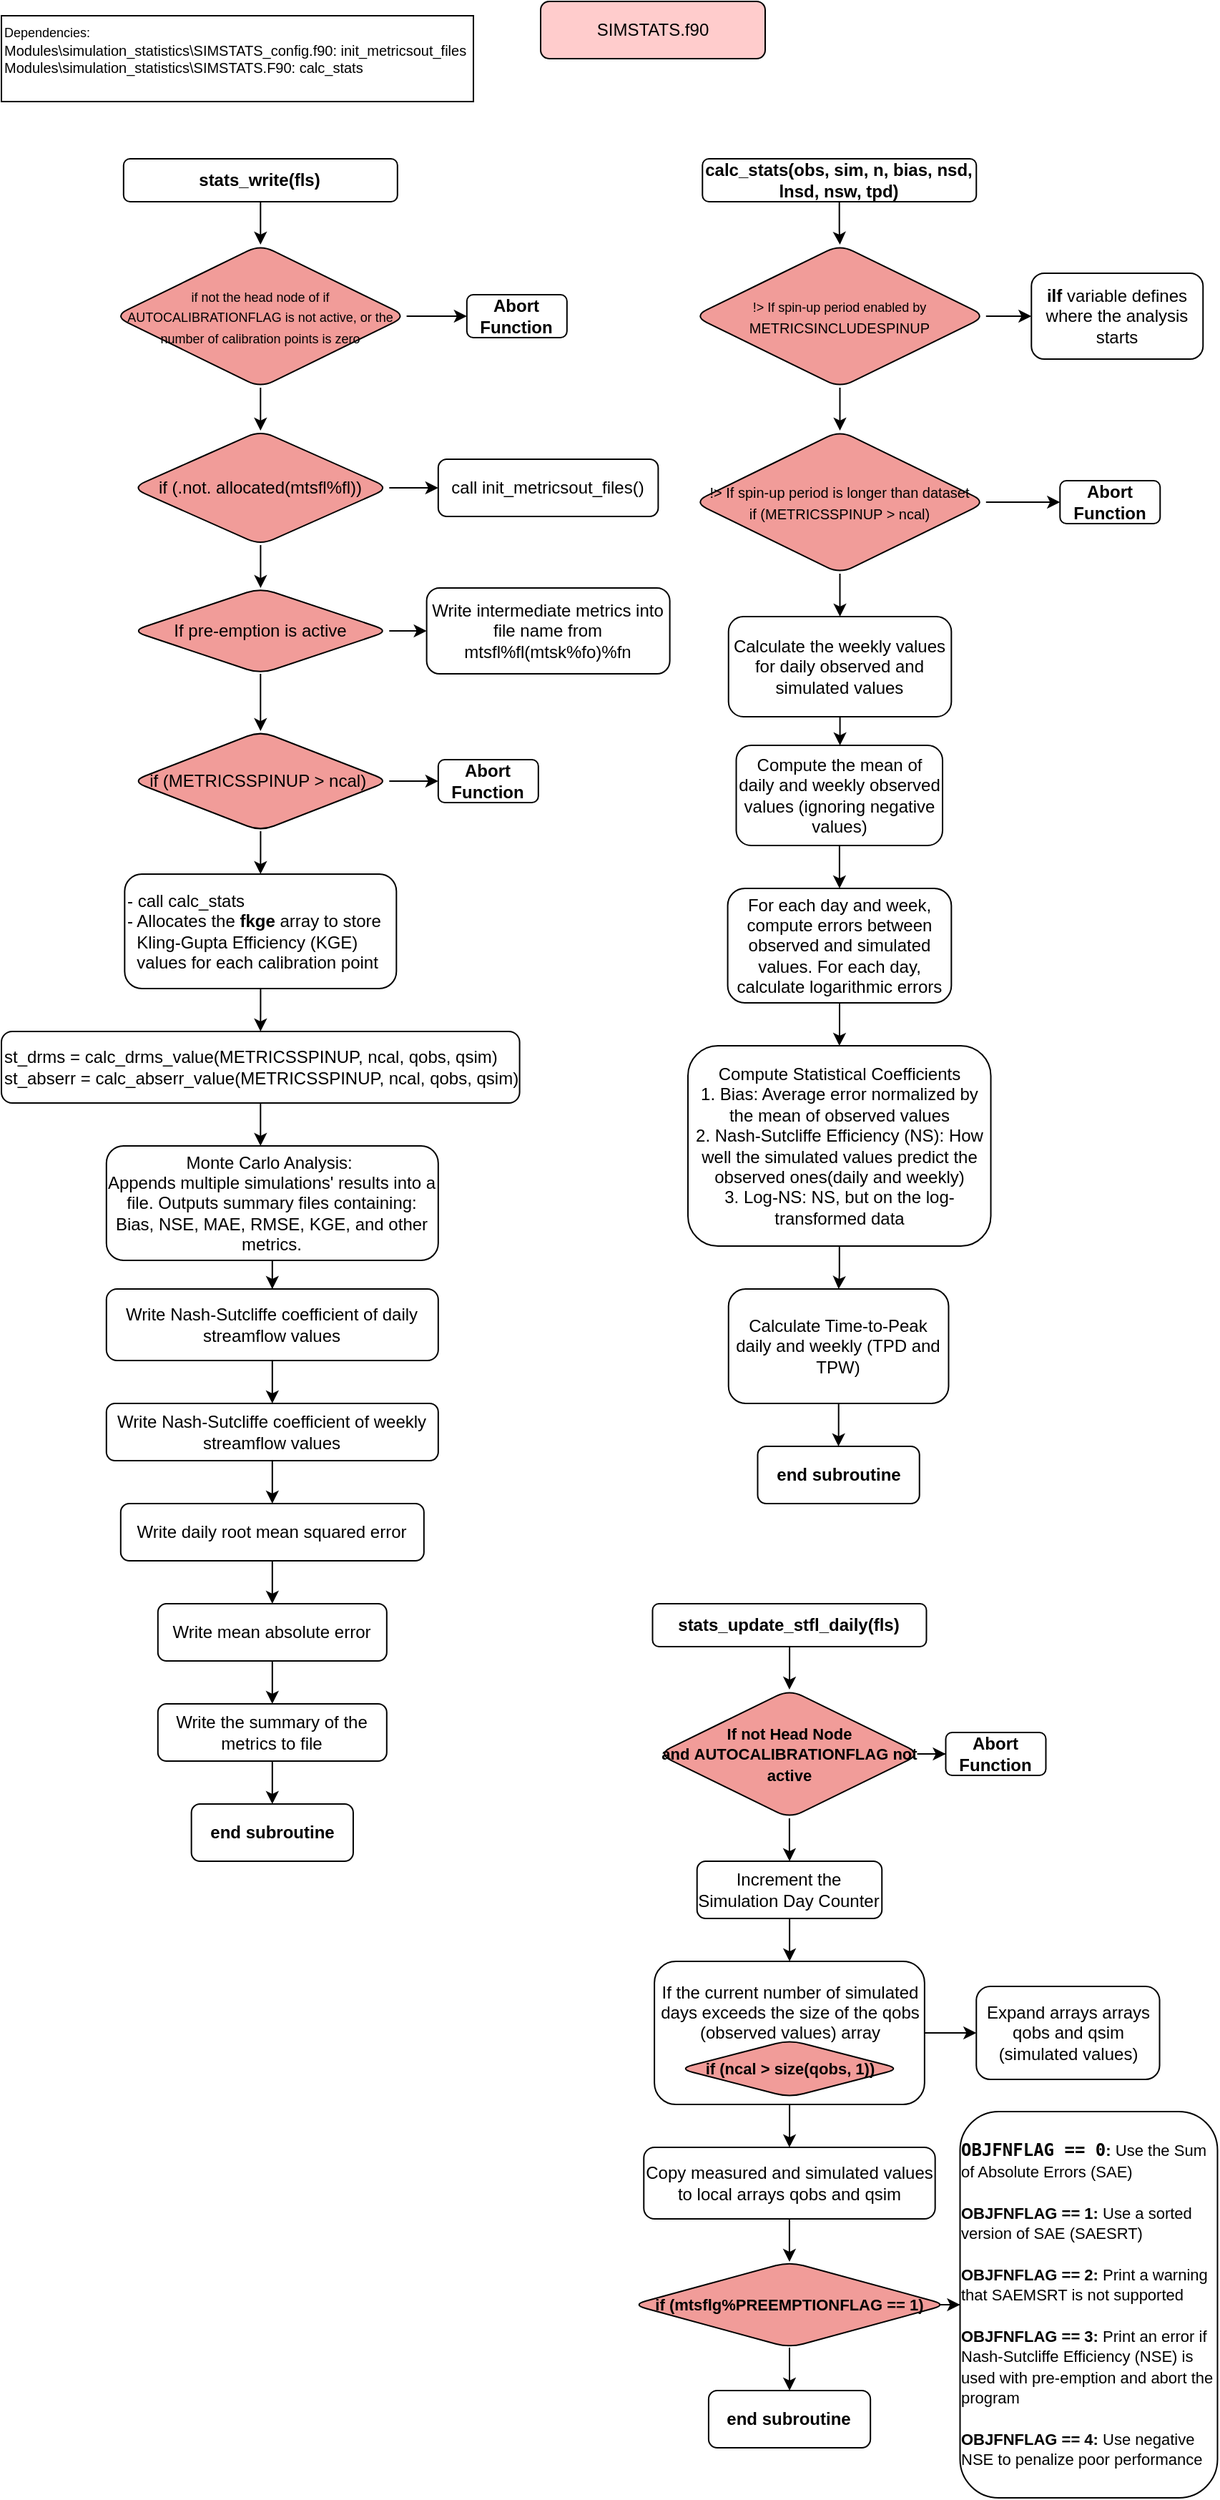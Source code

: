 <mxfile version="24.8.2">
  <diagram name="Page-1" id="jweimoSPKfAo6tUn9AmL">
    <mxGraphModel dx="1666" dy="783" grid="1" gridSize="10" guides="1" tooltips="1" connect="1" arrows="1" fold="1" page="1" pageScale="1" pageWidth="850" pageHeight="1100" math="0" shadow="0">
      <root>
        <mxCell id="0" />
        <mxCell id="1" parent="0" />
        <mxCell id="zN9mEQPc6Sny1_eNRjfh-1" value="SIMSTATS.f90" style="rounded=1;whiteSpace=wrap;html=1;fillColor=#FFCCCC;" parent="1" vertex="1">
          <mxGeometry x="377" width="157" height="40" as="geometry" />
        </mxCell>
        <mxCell id="zN9mEQPc6Sny1_eNRjfh-2" value="&lt;div&gt;&lt;font style=&quot;font-size: 9px;&quot;&gt;Dependencies:&lt;/font&gt;&lt;/div&gt;&lt;div&gt;&lt;font size=&quot;1&quot; style=&quot;&quot;&gt;&lt;div style=&quot;&quot;&gt;Modules\simulation_statistics\SIMSTATS_config.f90: init_metricsout_files&lt;/div&gt;&lt;div style=&quot;&quot;&gt;Modules\simulation_statistics\SIMSTATS.F90: calc_stats&lt;/div&gt;&lt;/font&gt;&lt;/div&gt;&lt;div&gt;&lt;br&gt;&lt;/div&gt;" style="rounded=0;whiteSpace=wrap;html=1;align=left;" parent="1" vertex="1">
          <mxGeometry y="10" width="330" height="60" as="geometry" />
        </mxCell>
        <mxCell id="zN9mEQPc6Sny1_eNRjfh-5" value="" style="edgeStyle=orthogonalEdgeStyle;rounded=0;orthogonalLoop=1;jettySize=auto;html=1;" parent="1" source="zN9mEQPc6Sny1_eNRjfh-3" target="zN9mEQPc6Sny1_eNRjfh-4" edge="1">
          <mxGeometry relative="1" as="geometry" />
        </mxCell>
        <mxCell id="zN9mEQPc6Sny1_eNRjfh-3" value="stats_write(fls)" style="rounded=1;whiteSpace=wrap;html=1;fontStyle=1" parent="1" vertex="1">
          <mxGeometry x="85.41" y="110" width="191.49" height="30" as="geometry" />
        </mxCell>
        <mxCell id="zN9mEQPc6Sny1_eNRjfh-7" value="" style="edgeStyle=orthogonalEdgeStyle;rounded=0;orthogonalLoop=1;jettySize=auto;html=1;" parent="1" source="zN9mEQPc6Sny1_eNRjfh-4" target="zN9mEQPc6Sny1_eNRjfh-6" edge="1">
          <mxGeometry relative="1" as="geometry" />
        </mxCell>
        <mxCell id="zN9mEQPc6Sny1_eNRjfh-4" value="&lt;span style=&quot;font-weight: normal;&quot;&gt;&lt;font style=&quot;font-size: 9px;&quot;&gt;if not the head node of if AUTOCALIBRATIONFLAG is not active, or the number of calibration points is zero&lt;/font&gt;&lt;/span&gt;" style="rhombus;whiteSpace=wrap;html=1;rounded=1;fontStyle=1;fillColor=#F19C99;" parent="1" vertex="1">
          <mxGeometry x="79.02" y="170" width="204.26" height="100" as="geometry" />
        </mxCell>
        <mxCell id="zN9mEQPc6Sny1_eNRjfh-6" value="Abort Function" style="whiteSpace=wrap;html=1;rounded=1;fontStyle=1;" parent="1" vertex="1">
          <mxGeometry x="325.41" y="205" width="70" height="30" as="geometry" />
        </mxCell>
        <mxCell id="zN9mEQPc6Sny1_eNRjfh-11" value="" style="edgeStyle=orthogonalEdgeStyle;rounded=0;orthogonalLoop=1;jettySize=auto;html=1;" parent="1" source="zN9mEQPc6Sny1_eNRjfh-8" target="zN9mEQPc6Sny1_eNRjfh-10" edge="1">
          <mxGeometry relative="1" as="geometry" />
        </mxCell>
        <mxCell id="zN9mEQPc6Sny1_eNRjfh-15" style="edgeStyle=orthogonalEdgeStyle;rounded=0;orthogonalLoop=1;jettySize=auto;html=1;" parent="1" source="zN9mEQPc6Sny1_eNRjfh-8" target="zN9mEQPc6Sny1_eNRjfh-12" edge="1">
          <mxGeometry relative="1" as="geometry" />
        </mxCell>
        <mxCell id="zN9mEQPc6Sny1_eNRjfh-8" value="&lt;span style=&quot;font-weight: 400;&quot;&gt;&lt;font style=&quot;font-size: 12px;&quot;&gt;if (.not. allocated(mtsfl%fl))&lt;/font&gt;&lt;/span&gt;" style="rhombus;whiteSpace=wrap;html=1;rounded=1;fontStyle=1;fillColor=#F19C99;" parent="1" vertex="1">
          <mxGeometry x="91.15" y="300" width="180" height="80" as="geometry" />
        </mxCell>
        <mxCell id="zN9mEQPc6Sny1_eNRjfh-9" style="edgeStyle=orthogonalEdgeStyle;rounded=0;orthogonalLoop=1;jettySize=auto;html=1;entryX=0.5;entryY=0;entryDx=0;entryDy=0;" parent="1" source="zN9mEQPc6Sny1_eNRjfh-4" target="zN9mEQPc6Sny1_eNRjfh-8" edge="1">
          <mxGeometry relative="1" as="geometry" />
        </mxCell>
        <mxCell id="zN9mEQPc6Sny1_eNRjfh-10" value="&lt;span style=&quot;font-weight: normal;&quot;&gt;call init_metricsout_files()&lt;/span&gt;" style="whiteSpace=wrap;html=1;fillColor=#FFFFFF;rounded=1;fontStyle=1;" parent="1" vertex="1">
          <mxGeometry x="305.41" y="320" width="153.79" height="40" as="geometry" />
        </mxCell>
        <mxCell id="zN9mEQPc6Sny1_eNRjfh-14" style="edgeStyle=orthogonalEdgeStyle;rounded=0;orthogonalLoop=1;jettySize=auto;html=1;entryX=0;entryY=0.5;entryDx=0;entryDy=0;" parent="1" source="zN9mEQPc6Sny1_eNRjfh-12" target="zN9mEQPc6Sny1_eNRjfh-13" edge="1">
          <mxGeometry relative="1" as="geometry" />
        </mxCell>
        <mxCell id="zN9mEQPc6Sny1_eNRjfh-20" style="edgeStyle=orthogonalEdgeStyle;rounded=0;orthogonalLoop=1;jettySize=auto;html=1;" parent="1" source="zN9mEQPc6Sny1_eNRjfh-12" target="zN9mEQPc6Sny1_eNRjfh-16" edge="1">
          <mxGeometry relative="1" as="geometry" />
        </mxCell>
        <mxCell id="zN9mEQPc6Sny1_eNRjfh-12" value="&lt;span style=&quot;font-weight: 400;&quot;&gt;If pre-emption is active&lt;/span&gt;" style="rhombus;whiteSpace=wrap;html=1;rounded=1;fontStyle=1;fillColor=#F19C99;" parent="1" vertex="1">
          <mxGeometry x="91.15" y="410" width="180" height="60" as="geometry" />
        </mxCell>
        <mxCell id="zN9mEQPc6Sny1_eNRjfh-13" value="&lt;span style=&quot;font-weight: 400;&quot;&gt;Write intermediate metrics into file name from mtsfl%fl(mtsk%fo)%fn&lt;/span&gt;" style="whiteSpace=wrap;html=1;fillColor=#FFFFFF;rounded=1;fontStyle=1;" parent="1" vertex="1">
          <mxGeometry x="297.31" y="410" width="170" height="60" as="geometry" />
        </mxCell>
        <mxCell id="zN9mEQPc6Sny1_eNRjfh-19" style="edgeStyle=orthogonalEdgeStyle;rounded=0;orthogonalLoop=1;jettySize=auto;html=1;entryX=0;entryY=0.5;entryDx=0;entryDy=0;" parent="1" source="zN9mEQPc6Sny1_eNRjfh-16" target="zN9mEQPc6Sny1_eNRjfh-18" edge="1">
          <mxGeometry relative="1" as="geometry" />
        </mxCell>
        <mxCell id="zN9mEQPc6Sny1_eNRjfh-23" style="edgeStyle=orthogonalEdgeStyle;rounded=0;orthogonalLoop=1;jettySize=auto;html=1;entryX=0.5;entryY=0;entryDx=0;entryDy=0;" parent="1" source="zN9mEQPc6Sny1_eNRjfh-16" target="zN9mEQPc6Sny1_eNRjfh-22" edge="1">
          <mxGeometry relative="1" as="geometry" />
        </mxCell>
        <mxCell id="zN9mEQPc6Sny1_eNRjfh-16" value="&lt;span style=&quot;font-weight: 400;&quot;&gt;if (METRICSSPINUP &amp;gt; ncal)&amp;nbsp;&lt;/span&gt;" style="rhombus;whiteSpace=wrap;html=1;rounded=1;fontStyle=1;fillColor=#F19C99;" parent="1" vertex="1">
          <mxGeometry x="91.16" y="510" width="180" height="70" as="geometry" />
        </mxCell>
        <mxCell id="zN9mEQPc6Sny1_eNRjfh-18" value="Abort Function" style="whiteSpace=wrap;html=1;rounded=1;fontStyle=1;" parent="1" vertex="1">
          <mxGeometry x="305.41" y="530" width="70" height="30" as="geometry" />
        </mxCell>
        <mxCell id="zN9mEQPc6Sny1_eNRjfh-26" style="edgeStyle=orthogonalEdgeStyle;rounded=0;orthogonalLoop=1;jettySize=auto;html=1;entryX=0.5;entryY=0;entryDx=0;entryDy=0;" parent="1" source="zN9mEQPc6Sny1_eNRjfh-22" target="zN9mEQPc6Sny1_eNRjfh-24" edge="1">
          <mxGeometry relative="1" as="geometry" />
        </mxCell>
        <mxCell id="zN9mEQPc6Sny1_eNRjfh-22" value="&lt;div&gt;&lt;span style=&quot;font-weight: 400;&quot;&gt;-&amp;nbsp;&lt;/span&gt;&lt;span style=&quot;background-color: initial; font-weight: 400;&quot;&gt;call calc_stats&lt;/span&gt;&lt;/div&gt;&lt;span style=&quot;font-weight: 400;&quot;&gt;- Allocates the &lt;/span&gt;fkge &lt;span style=&quot;font-weight: 400;&quot;&gt;array to store&amp;nbsp; &amp;nbsp; &amp;nbsp; Kling-Gupta Efficiency (KGE)&amp;nbsp; &amp;nbsp; &amp;nbsp; &amp;nbsp; &amp;nbsp; values for each calibration point&lt;/span&gt;" style="whiteSpace=wrap;html=1;fillColor=#FFFFFF;rounded=1;fontStyle=1;align=left;" parent="1" vertex="1">
          <mxGeometry x="86.16" y="610" width="190" height="80" as="geometry" />
        </mxCell>
        <mxCell id="zN9mEQPc6Sny1_eNRjfh-28" style="edgeStyle=orthogonalEdgeStyle;rounded=0;orthogonalLoop=1;jettySize=auto;html=1;" parent="1" source="zN9mEQPc6Sny1_eNRjfh-24" target="zN9mEQPc6Sny1_eNRjfh-27" edge="1">
          <mxGeometry relative="1" as="geometry">
            <Array as="points">
              <mxPoint x="181.41" y="800" />
              <mxPoint x="181.41" y="800" />
            </Array>
          </mxGeometry>
        </mxCell>
        <mxCell id="zN9mEQPc6Sny1_eNRjfh-24" value="&lt;div&gt;&lt;span style=&quot;font-weight: 400;&quot;&gt;st_drms = calc_drms_value(METRICSSPINUP, ncal, qobs, qsim)&lt;/span&gt;&lt;/div&gt;&lt;div&gt;&lt;span style=&quot;font-weight: 400;&quot;&gt;st_abserr = calc_abserr_value(METRICSSPINUP, ncal, qobs, qsim)&lt;/span&gt;&lt;/div&gt;" style="whiteSpace=wrap;html=1;fillColor=#FFFFFF;rounded=1;fontStyle=1;align=left;" parent="1" vertex="1">
          <mxGeometry y="720" width="362.3" height="50" as="geometry" />
        </mxCell>
        <mxCell id="zN9mEQPc6Sny1_eNRjfh-30" style="edgeStyle=orthogonalEdgeStyle;rounded=0;orthogonalLoop=1;jettySize=auto;html=1;" parent="1" source="zN9mEQPc6Sny1_eNRjfh-27" target="zN9mEQPc6Sny1_eNRjfh-29" edge="1">
          <mxGeometry relative="1" as="geometry" />
        </mxCell>
        <mxCell id="zN9mEQPc6Sny1_eNRjfh-27" value="&lt;span style=&quot;font-weight: 400;&quot;&gt;Monte Carlo Analysis:&amp;nbsp;&lt;/span&gt;&lt;div&gt;&lt;span style=&quot;font-weight: 400;&quot;&gt;Appends multiple simulations&#39; results into a file.&amp;nbsp;&lt;/span&gt;&lt;span style=&quot;background-color: initial; font-weight: 400;&quot;&gt;Outputs summary files containing:&lt;/span&gt;&lt;/div&gt;&lt;div&gt;&lt;span style=&quot;font-weight: 400;&quot;&gt;Bias, NSE, MAE, RMSE, KGE, and other metrics.&lt;/span&gt;&lt;/div&gt;" style="whiteSpace=wrap;html=1;fillColor=#FFFFFF;rounded=1;fontStyle=1;align=center;" parent="1" vertex="1">
          <mxGeometry x="73.4" y="800" width="232.01" height="80" as="geometry" />
        </mxCell>
        <mxCell id="zN9mEQPc6Sny1_eNRjfh-32" style="edgeStyle=orthogonalEdgeStyle;rounded=0;orthogonalLoop=1;jettySize=auto;html=1;" parent="1" source="zN9mEQPc6Sny1_eNRjfh-29" target="zN9mEQPc6Sny1_eNRjfh-31" edge="1">
          <mxGeometry relative="1" as="geometry" />
        </mxCell>
        <mxCell id="zN9mEQPc6Sny1_eNRjfh-29" value="&lt;span style=&quot;font-weight: 400;&quot;&gt;Write Nash-Sutcliffe coefficient of daily streamflow values&lt;/span&gt;" style="whiteSpace=wrap;html=1;fillColor=#FFFFFF;rounded=1;fontStyle=1;align=center;" parent="1" vertex="1">
          <mxGeometry x="73.4" y="900" width="232.01" height="50" as="geometry" />
        </mxCell>
        <mxCell id="zN9mEQPc6Sny1_eNRjfh-35" style="edgeStyle=orthogonalEdgeStyle;rounded=0;orthogonalLoop=1;jettySize=auto;html=1;entryX=0.5;entryY=0;entryDx=0;entryDy=0;" parent="1" source="zN9mEQPc6Sny1_eNRjfh-31" target="zN9mEQPc6Sny1_eNRjfh-33" edge="1">
          <mxGeometry relative="1" as="geometry" />
        </mxCell>
        <mxCell id="zN9mEQPc6Sny1_eNRjfh-31" value="&lt;span style=&quot;font-weight: 400;&quot;&gt;Write Nash-Sutcliffe coefficient of weekly streamflow values&lt;/span&gt;" style="whiteSpace=wrap;html=1;fillColor=#FFFFFF;rounded=1;fontStyle=1;align=center;" parent="1" vertex="1">
          <mxGeometry x="73.4" y="980" width="232.01" height="40" as="geometry" />
        </mxCell>
        <mxCell id="zN9mEQPc6Sny1_eNRjfh-36" style="edgeStyle=orthogonalEdgeStyle;rounded=0;orthogonalLoop=1;jettySize=auto;html=1;entryX=0.5;entryY=0;entryDx=0;entryDy=0;" parent="1" source="zN9mEQPc6Sny1_eNRjfh-33" target="zN9mEQPc6Sny1_eNRjfh-34" edge="1">
          <mxGeometry relative="1" as="geometry" />
        </mxCell>
        <mxCell id="zN9mEQPc6Sny1_eNRjfh-33" value="&lt;span style=&quot;font-weight: 400;&quot;&gt;Write daily root mean squared error&lt;/span&gt;" style="whiteSpace=wrap;html=1;fillColor=#FFFFFF;rounded=1;fontStyle=1;align=center;" parent="1" vertex="1">
          <mxGeometry x="83.4" y="1050" width="212.01" height="40" as="geometry" />
        </mxCell>
        <mxCell id="zN9mEQPc6Sny1_eNRjfh-38" style="edgeStyle=orthogonalEdgeStyle;rounded=0;orthogonalLoop=1;jettySize=auto;html=1;" parent="1" source="zN9mEQPc6Sny1_eNRjfh-34" target="zN9mEQPc6Sny1_eNRjfh-37" edge="1">
          <mxGeometry relative="1" as="geometry" />
        </mxCell>
        <mxCell id="zN9mEQPc6Sny1_eNRjfh-34" value="&lt;span style=&quot;font-weight: 400;&quot;&gt;Write mean absolute error&lt;/span&gt;" style="whiteSpace=wrap;html=1;fillColor=#FFFFFF;rounded=1;fontStyle=1;align=center;" parent="1" vertex="1">
          <mxGeometry x="109.41" y="1120" width="160" height="40" as="geometry" />
        </mxCell>
        <mxCell id="zN9mEQPc6Sny1_eNRjfh-40" style="edgeStyle=orthogonalEdgeStyle;rounded=0;orthogonalLoop=1;jettySize=auto;html=1;entryX=0.5;entryY=0;entryDx=0;entryDy=0;" parent="1" source="zN9mEQPc6Sny1_eNRjfh-37" target="zN9mEQPc6Sny1_eNRjfh-39" edge="1">
          <mxGeometry relative="1" as="geometry" />
        </mxCell>
        <mxCell id="zN9mEQPc6Sny1_eNRjfh-37" value="&lt;span style=&quot;font-weight: 400;&quot;&gt;Write the summary of the metrics to file&lt;/span&gt;" style="whiteSpace=wrap;html=1;fillColor=#FFFFFF;rounded=1;fontStyle=1;align=center;" parent="1" vertex="1">
          <mxGeometry x="109.4" y="1190" width="160" height="40" as="geometry" />
        </mxCell>
        <mxCell id="zN9mEQPc6Sny1_eNRjfh-39" value="end subroutine" style="whiteSpace=wrap;html=1;fillColor=#FFFFFF;rounded=1;fontStyle=1;" parent="1" vertex="1">
          <mxGeometry x="132.83" y="1260" width="113.13" height="40" as="geometry" />
        </mxCell>
        <mxCell id="F3JlqdRcwHK4D48mlGWm-5" style="edgeStyle=orthogonalEdgeStyle;rounded=0;orthogonalLoop=1;jettySize=auto;html=1;entryX=0.5;entryY=0;entryDx=0;entryDy=0;" edge="1" parent="1" source="F3JlqdRcwHK4D48mlGWm-1" target="F3JlqdRcwHK4D48mlGWm-2">
          <mxGeometry relative="1" as="geometry" />
        </mxCell>
        <mxCell id="F3JlqdRcwHK4D48mlGWm-1" value="calc_stats(obs, sim, n, bias, nsd, lnsd, nsw, tpd)" style="rounded=1;whiteSpace=wrap;html=1;fontStyle=1" vertex="1" parent="1">
          <mxGeometry x="490.14" y="110" width="191.49" height="30" as="geometry" />
        </mxCell>
        <mxCell id="F3JlqdRcwHK4D48mlGWm-4" value="" style="edgeStyle=orthogonalEdgeStyle;rounded=0;orthogonalLoop=1;jettySize=auto;html=1;" edge="1" parent="1" source="F3JlqdRcwHK4D48mlGWm-2" target="F3JlqdRcwHK4D48mlGWm-3">
          <mxGeometry relative="1" as="geometry" />
        </mxCell>
        <mxCell id="F3JlqdRcwHK4D48mlGWm-9" style="edgeStyle=orthogonalEdgeStyle;rounded=0;orthogonalLoop=1;jettySize=auto;html=1;entryX=0.5;entryY=0;entryDx=0;entryDy=0;" edge="1" parent="1" source="F3JlqdRcwHK4D48mlGWm-2" target="F3JlqdRcwHK4D48mlGWm-6">
          <mxGeometry relative="1" as="geometry" />
        </mxCell>
        <mxCell id="F3JlqdRcwHK4D48mlGWm-2" value="&lt;span style=&quot;font-weight: normal;&quot;&gt;&lt;font style=&quot;font-size: 9px;&quot;&gt;!&amp;gt; If spin-up period enabled by&lt;/font&gt;&lt;/span&gt;&lt;div&gt;&lt;font style=&quot;&quot;&gt;&lt;font size=&quot;1&quot;&gt;&lt;span style=&quot;font-weight: 400;&quot;&gt;METRICSINCLUDESPINUP&lt;/span&gt;&lt;/font&gt;&lt;/font&gt;&lt;/div&gt;" style="rhombus;whiteSpace=wrap;html=1;rounded=1;fontStyle=1;fillColor=#F19C99;" vertex="1" parent="1">
          <mxGeometry x="484.14" y="170" width="204.26" height="100" as="geometry" />
        </mxCell>
        <mxCell id="F3JlqdRcwHK4D48mlGWm-3" value="ilf &lt;span style=&quot;font-weight: normal;&quot;&gt;variable defines where the analysis starts&lt;/span&gt;" style="whiteSpace=wrap;html=1;fillColor=#FFFFFF;rounded=1;fontStyle=1;" vertex="1" parent="1">
          <mxGeometry x="720.14" y="190" width="120" height="60" as="geometry" />
        </mxCell>
        <mxCell id="F3JlqdRcwHK4D48mlGWm-8" style="edgeStyle=orthogonalEdgeStyle;rounded=0;orthogonalLoop=1;jettySize=auto;html=1;entryX=0;entryY=0.5;entryDx=0;entryDy=0;" edge="1" parent="1" source="F3JlqdRcwHK4D48mlGWm-6" target="F3JlqdRcwHK4D48mlGWm-7">
          <mxGeometry relative="1" as="geometry" />
        </mxCell>
        <mxCell id="F3JlqdRcwHK4D48mlGWm-13" value="" style="edgeStyle=orthogonalEdgeStyle;rounded=0;orthogonalLoop=1;jettySize=auto;html=1;" edge="1" parent="1" source="F3JlqdRcwHK4D48mlGWm-6" target="F3JlqdRcwHK4D48mlGWm-12">
          <mxGeometry relative="1" as="geometry" />
        </mxCell>
        <mxCell id="F3JlqdRcwHK4D48mlGWm-6" value="&lt;font size=&quot;1&quot;&gt;&lt;span style=&quot;font-weight: 400;&quot;&gt;!&amp;gt; If spin-up period is longer than dataset&lt;/span&gt;&lt;/font&gt;&lt;div&gt;&lt;font size=&quot;1&quot;&gt;&lt;span style=&quot;font-weight: 400;&quot;&gt;if (METRICSSPINUP &amp;gt; ncal)&lt;/span&gt;&lt;/font&gt;&lt;/div&gt;" style="rhombus;whiteSpace=wrap;html=1;rounded=1;fontStyle=1;fillColor=#F19C99;" vertex="1" parent="1">
          <mxGeometry x="484.14" y="300" width="204.26" height="100" as="geometry" />
        </mxCell>
        <mxCell id="F3JlqdRcwHK4D48mlGWm-7" value="Abort Function" style="whiteSpace=wrap;html=1;rounded=1;fontStyle=1;" vertex="1" parent="1">
          <mxGeometry x="740.14" y="335" width="70" height="30" as="geometry" />
        </mxCell>
        <mxCell id="F3JlqdRcwHK4D48mlGWm-15" value="" style="edgeStyle=orthogonalEdgeStyle;rounded=0;orthogonalLoop=1;jettySize=auto;html=1;" edge="1" parent="1" source="F3JlqdRcwHK4D48mlGWm-12" target="F3JlqdRcwHK4D48mlGWm-14">
          <mxGeometry relative="1" as="geometry" />
        </mxCell>
        <mxCell id="F3JlqdRcwHK4D48mlGWm-12" value="&lt;span style=&quot;font-weight: normal;&quot;&gt;Calculate the weekly values for daily observed and simulated values&lt;/span&gt;" style="whiteSpace=wrap;html=1;fillColor=#FFFFFF;rounded=1;fontStyle=1;" vertex="1" parent="1">
          <mxGeometry x="508.37" y="430" width="155.8" height="70" as="geometry" />
        </mxCell>
        <mxCell id="F3JlqdRcwHK4D48mlGWm-17" style="edgeStyle=orthogonalEdgeStyle;rounded=0;orthogonalLoop=1;jettySize=auto;html=1;" edge="1" parent="1" source="F3JlqdRcwHK4D48mlGWm-14" target="F3JlqdRcwHK4D48mlGWm-16">
          <mxGeometry relative="1" as="geometry" />
        </mxCell>
        <mxCell id="F3JlqdRcwHK4D48mlGWm-14" value="&lt;span style=&quot;font-weight: normal;&quot;&gt;Compute the mean of daily and weekly observed values (ignoring negative values)&lt;/span&gt;" style="whiteSpace=wrap;html=1;fillColor=#FFFFFF;rounded=1;fontStyle=1;" vertex="1" parent="1">
          <mxGeometry x="513.76" y="520" width="144.26" height="70" as="geometry" />
        </mxCell>
        <mxCell id="F3JlqdRcwHK4D48mlGWm-19" style="edgeStyle=orthogonalEdgeStyle;rounded=0;orthogonalLoop=1;jettySize=auto;html=1;entryX=0.5;entryY=0;entryDx=0;entryDy=0;" edge="1" parent="1" source="F3JlqdRcwHK4D48mlGWm-16" target="F3JlqdRcwHK4D48mlGWm-18">
          <mxGeometry relative="1" as="geometry" />
        </mxCell>
        <mxCell id="F3JlqdRcwHK4D48mlGWm-16" value="&lt;span style=&quot;font-weight: 400;&quot;&gt;For each day and week, compute errors between observed and simulated values. For each day, calculate logarithmic errors&lt;/span&gt;" style="whiteSpace=wrap;html=1;fillColor=#FFFFFF;rounded=1;fontStyle=1;" vertex="1" parent="1">
          <mxGeometry x="507.79" y="620" width="156.38" height="80" as="geometry" />
        </mxCell>
        <mxCell id="F3JlqdRcwHK4D48mlGWm-21" value="" style="edgeStyle=orthogonalEdgeStyle;rounded=0;orthogonalLoop=1;jettySize=auto;html=1;" edge="1" parent="1" source="F3JlqdRcwHK4D48mlGWm-18" target="F3JlqdRcwHK4D48mlGWm-20">
          <mxGeometry relative="1" as="geometry" />
        </mxCell>
        <mxCell id="F3JlqdRcwHK4D48mlGWm-18" value="&lt;span style=&quot;font-weight: 400;&quot;&gt;Compute Statistical Coefficients&lt;/span&gt;&lt;div&gt;&lt;span style=&quot;font-weight: 400;&quot;&gt;1.&amp;nbsp;&lt;/span&gt;&lt;span style=&quot;background-color: initial; font-weight: 400;&quot;&gt;Bias: Average error normalized by the mean of observed values&lt;/span&gt;&lt;/div&gt;&lt;div&gt;&lt;span style=&quot;background-color: initial; font-weight: 400;&quot;&gt;2.&amp;nbsp;&lt;/span&gt;&lt;span style=&quot;background-color: initial; font-weight: 400;&quot;&gt;Nash-Sutcliffe Efficiency (NS): How well the simulated values predict the observed ones(daily and weekly)&lt;/span&gt;&lt;/div&gt;&lt;div&gt;&lt;span style=&quot;background-color: initial; font-weight: 400;&quot;&gt;3.&amp;nbsp;&lt;/span&gt;&lt;span style=&quot;background-color: initial; font-weight: 400;&quot;&gt;Log-NS: NS, but on the log-transformed data&lt;/span&gt;&lt;/div&gt;" style="whiteSpace=wrap;html=1;fillColor=#FFFFFF;rounded=1;fontStyle=1;" vertex="1" parent="1">
          <mxGeometry x="480" y="730" width="211.77" height="140" as="geometry" />
        </mxCell>
        <mxCell id="F3JlqdRcwHK4D48mlGWm-23" style="edgeStyle=orthogonalEdgeStyle;rounded=0;orthogonalLoop=1;jettySize=auto;html=1;" edge="1" parent="1" source="F3JlqdRcwHK4D48mlGWm-20" target="F3JlqdRcwHK4D48mlGWm-22">
          <mxGeometry relative="1" as="geometry" />
        </mxCell>
        <mxCell id="F3JlqdRcwHK4D48mlGWm-20" value="&lt;span style=&quot;font-weight: normal;&quot;&gt;Calculate Time-to-Peak daily and weekly (TPD and TPW)&lt;/span&gt;" style="whiteSpace=wrap;html=1;fillColor=#FFFFFF;rounded=1;fontStyle=1;" vertex="1" parent="1">
          <mxGeometry x="508.37" y="900" width="153.87" height="80" as="geometry" />
        </mxCell>
        <mxCell id="F3JlqdRcwHK4D48mlGWm-22" value="end subroutine" style="whiteSpace=wrap;html=1;fillColor=#FFFFFF;rounded=1;fontStyle=1;" vertex="1" parent="1">
          <mxGeometry x="528.74" y="1010" width="113.13" height="40" as="geometry" />
        </mxCell>
        <mxCell id="F3JlqdRcwHK4D48mlGWm-26" value="" style="edgeStyle=orthogonalEdgeStyle;rounded=0;orthogonalLoop=1;jettySize=auto;html=1;" edge="1" parent="1" source="F3JlqdRcwHK4D48mlGWm-24" target="F3JlqdRcwHK4D48mlGWm-25">
          <mxGeometry relative="1" as="geometry" />
        </mxCell>
        <mxCell id="F3JlqdRcwHK4D48mlGWm-24" value="stats_update_stfl_daily(fls)" style="rounded=1;whiteSpace=wrap;html=1;fontStyle=1" vertex="1" parent="1">
          <mxGeometry x="455.25" y="1120" width="191.49" height="30" as="geometry" />
        </mxCell>
        <mxCell id="F3JlqdRcwHK4D48mlGWm-29" style="edgeStyle=orthogonalEdgeStyle;rounded=0;orthogonalLoop=1;jettySize=auto;html=1;entryX=0;entryY=0.5;entryDx=0;entryDy=0;" edge="1" parent="1" source="F3JlqdRcwHK4D48mlGWm-25" target="F3JlqdRcwHK4D48mlGWm-27">
          <mxGeometry relative="1" as="geometry" />
        </mxCell>
        <mxCell id="F3JlqdRcwHK4D48mlGWm-31" value="" style="edgeStyle=orthogonalEdgeStyle;rounded=0;orthogonalLoop=1;jettySize=auto;html=1;" edge="1" parent="1" source="F3JlqdRcwHK4D48mlGWm-25" target="F3JlqdRcwHK4D48mlGWm-30">
          <mxGeometry relative="1" as="geometry" />
        </mxCell>
        <mxCell id="F3JlqdRcwHK4D48mlGWm-25" value="&lt;font style=&quot;font-size: 11px;&quot;&gt;If not Head Node and&amp;nbsp;AUTOCALIBRATIONFLAG not active&lt;/font&gt;" style="rhombus;whiteSpace=wrap;html=1;rounded=1;fontStyle=1;fillColor=#F19C99;" vertex="1" parent="1">
          <mxGeometry x="459.14" y="1180" width="183.7" height="90" as="geometry" />
        </mxCell>
        <mxCell id="F3JlqdRcwHK4D48mlGWm-27" value="Abort Function" style="whiteSpace=wrap;html=1;rounded=1;fontStyle=1;" vertex="1" parent="1">
          <mxGeometry x="660.25" y="1210" width="70" height="30" as="geometry" />
        </mxCell>
        <mxCell id="F3JlqdRcwHK4D48mlGWm-33" value="" style="edgeStyle=orthogonalEdgeStyle;rounded=0;orthogonalLoop=1;jettySize=auto;html=1;" edge="1" parent="1" source="F3JlqdRcwHK4D48mlGWm-30" target="F3JlqdRcwHK4D48mlGWm-32">
          <mxGeometry relative="1" as="geometry" />
        </mxCell>
        <mxCell id="F3JlqdRcwHK4D48mlGWm-30" value="&lt;span style=&quot;font-weight: normal;&quot;&gt;Increment the Simulation Day Counter&lt;/span&gt;" style="whiteSpace=wrap;html=1;fillColor=#FFFFFF;rounded=1;fontStyle=1;" vertex="1" parent="1">
          <mxGeometry x="486.36" y="1300" width="129.26" height="40" as="geometry" />
        </mxCell>
        <mxCell id="F3JlqdRcwHK4D48mlGWm-36" value="" style="edgeStyle=orthogonalEdgeStyle;rounded=0;orthogonalLoop=1;jettySize=auto;html=1;" edge="1" parent="1" source="F3JlqdRcwHK4D48mlGWm-32" target="F3JlqdRcwHK4D48mlGWm-35">
          <mxGeometry relative="1" as="geometry" />
        </mxCell>
        <mxCell id="F3JlqdRcwHK4D48mlGWm-38" value="" style="edgeStyle=orthogonalEdgeStyle;rounded=0;orthogonalLoop=1;jettySize=auto;html=1;" edge="1" parent="1" source="F3JlqdRcwHK4D48mlGWm-32" target="F3JlqdRcwHK4D48mlGWm-37">
          <mxGeometry relative="1" as="geometry" />
        </mxCell>
        <mxCell id="F3JlqdRcwHK4D48mlGWm-35" value="&lt;span style=&quot;font-weight: normal;&quot;&gt;Expand arrays&amp;nbsp;arrays qobs and qsim (simulated values)&lt;/span&gt;" style="whiteSpace=wrap;html=1;fillColor=#FFFFFF;rounded=1;fontStyle=1;" vertex="1" parent="1">
          <mxGeometry x="681.63" y="1387.5" width="128.13" height="65" as="geometry" />
        </mxCell>
        <mxCell id="F3JlqdRcwHK4D48mlGWm-42" style="edgeStyle=orthogonalEdgeStyle;rounded=0;orthogonalLoop=1;jettySize=auto;html=1;" edge="1" parent="1" source="F3JlqdRcwHK4D48mlGWm-37" target="F3JlqdRcwHK4D48mlGWm-39">
          <mxGeometry relative="1" as="geometry" />
        </mxCell>
        <mxCell id="F3JlqdRcwHK4D48mlGWm-37" value="&lt;span style=&quot;font-weight: normal;&quot;&gt;Copy measured and simulated values to local arrays qobs and qsim&lt;/span&gt;" style="whiteSpace=wrap;html=1;fillColor=#FFFFFF;rounded=1;fontStyle=1;" vertex="1" parent="1">
          <mxGeometry x="449.14" y="1500" width="203.7" height="50" as="geometry" />
        </mxCell>
        <mxCell id="F3JlqdRcwHK4D48mlGWm-41" value="" style="edgeStyle=orthogonalEdgeStyle;rounded=0;orthogonalLoop=1;jettySize=auto;html=1;" edge="1" parent="1" source="F3JlqdRcwHK4D48mlGWm-39" target="F3JlqdRcwHK4D48mlGWm-40">
          <mxGeometry relative="1" as="geometry" />
        </mxCell>
        <mxCell id="F3JlqdRcwHK4D48mlGWm-44" style="edgeStyle=orthogonalEdgeStyle;rounded=0;orthogonalLoop=1;jettySize=auto;html=1;" edge="1" parent="1" source="F3JlqdRcwHK4D48mlGWm-39" target="F3JlqdRcwHK4D48mlGWm-43">
          <mxGeometry relative="1" as="geometry" />
        </mxCell>
        <mxCell id="F3JlqdRcwHK4D48mlGWm-39" value="&lt;font style=&quot;font-size: 11px;&quot;&gt;if (mtsflg%PREEMPTIONFLAG == 1)&lt;/font&gt;" style="rhombus;whiteSpace=wrap;html=1;rounded=1;fontStyle=1;fillColor=#F19C99;" vertex="1" parent="1">
          <mxGeometry x="441" y="1580" width="219.99" height="60" as="geometry" />
        </mxCell>
        <mxCell id="F3JlqdRcwHK4D48mlGWm-40" value="&lt;div style=&quot;text-align: left;&quot;&gt;&lt;font style=&quot;&quot;&gt;&lt;strong style=&quot;background-color: initial;&quot;&gt;&lt;code style=&quot;&quot;&gt;&lt;font style=&quot;font-size: 12px;&quot;&gt;OBJFNFLAG == 0&lt;/font&gt;&lt;/code&gt;&lt;/strong&gt;&lt;span style=&quot;font-size: 11px; background-color: initial;&quot;&gt;: &lt;span style=&quot;font-weight: normal;&quot;&gt;Use the &lt;/span&gt;&lt;/span&gt;&lt;span style=&quot;font-size: 11px; background-color: initial; font-weight: normal;&quot;&gt;Sum of Absolute Errors (SAE)&lt;/span&gt;&lt;/font&gt;&lt;/div&gt;&lt;div style=&quot;text-align: left;&quot;&gt;&lt;span style=&quot;background-color: initial; font-weight: normal;&quot;&gt;&lt;br&gt;&lt;/span&gt;&lt;/div&gt;&lt;div style=&quot;text-align: left;&quot;&gt;&lt;font style=&quot;font-size: 11px;&quot;&gt;OBJFNFLAG == 1: &lt;span style=&quot;font-weight: normal;&quot;&gt;Use a sorted version of SAE (SAESRT)&lt;/span&gt;&lt;/font&gt;&lt;/div&gt;&lt;div style=&quot;text-align: left;&quot;&gt;&lt;span style=&quot;font-weight: normal;&quot;&gt;&lt;br&gt;&lt;/span&gt;&lt;/div&gt;&lt;div style=&quot;text-align: left;&quot;&gt;&lt;font style=&quot;font-size: 11px;&quot;&gt;OBJFNFLAG == 2:&lt;span style=&quot;font-weight: 400;&quot;&gt; Print a warning that SAEMSRT is not supported&lt;/span&gt;&lt;/font&gt;&lt;/div&gt;&lt;div style=&quot;text-align: left;&quot;&gt;&lt;span style=&quot;font-weight: 400;&quot;&gt;&lt;br&gt;&lt;/span&gt;&lt;/div&gt;&lt;div style=&quot;text-align: left;&quot;&gt;&lt;font style=&quot;font-size: 11px;&quot;&gt;OBJFNFLAG == 3:&lt;span style=&quot;font-weight: 400;&quot;&gt; Print an error if Nash-Sutcliffe Efficiency (NSE) is used with pre-emption and abort the program&lt;/span&gt;&lt;/font&gt;&lt;/div&gt;&lt;div style=&quot;text-align: left;&quot;&gt;&lt;span style=&quot;font-weight: 400;&quot;&gt;&lt;br&gt;&lt;/span&gt;&lt;/div&gt;&lt;div style=&quot;text-align: left;&quot;&gt;&lt;font style=&quot;font-size: 11px;&quot;&gt;OBJFNFLAG == 4:&lt;span style=&quot;font-weight: 400;&quot;&gt; Use negative NSE to penalize poor performance&lt;/span&gt;&lt;/font&gt;&lt;/div&gt;" style="whiteSpace=wrap;html=1;fillColor=#FFFFFF;rounded=1;fontStyle=1;" vertex="1" parent="1">
          <mxGeometry x="670.25" y="1475" width="180" height="270" as="geometry" />
        </mxCell>
        <mxCell id="F3JlqdRcwHK4D48mlGWm-43" value="end subroutine" style="whiteSpace=wrap;html=1;fillColor=#FFFFFF;rounded=1;fontStyle=1;" vertex="1" parent="1">
          <mxGeometry x="494.45" y="1670" width="113.13" height="40" as="geometry" />
        </mxCell>
        <mxCell id="F3JlqdRcwHK4D48mlGWm-45" value="" style="group" vertex="1" connectable="0" parent="1">
          <mxGeometry x="456.55" y="1370" width="188.88" height="100" as="geometry" />
        </mxCell>
        <mxCell id="F3JlqdRcwHK4D48mlGWm-32" value="&lt;span style=&quot;font-weight: normal;&quot;&gt;If the current number of simulated days exceeds the size of the qobs (observed values) array&lt;/span&gt;&lt;div&gt;&lt;span style=&quot;font-weight: normal;&quot;&gt;&lt;br&gt;&lt;/span&gt;&lt;/div&gt;&lt;div&gt;&lt;br&gt;&lt;/div&gt;" style="whiteSpace=wrap;html=1;fillColor=#FFFFFF;rounded=1;fontStyle=1;" vertex="1" parent="F3JlqdRcwHK4D48mlGWm-45">
          <mxGeometry width="188.88" height="100" as="geometry" />
        </mxCell>
        <mxCell id="F3JlqdRcwHK4D48mlGWm-34" value="&lt;font style=&quot;font-size: 11px;&quot;&gt;if (ncal &amp;gt; size(qobs, 1))&lt;/font&gt;" style="rhombus;whiteSpace=wrap;html=1;rounded=1;fontStyle=1;fillColor=#F19C99;" vertex="1" parent="F3JlqdRcwHK4D48mlGWm-45">
          <mxGeometry x="16.97" y="55" width="155" height="40" as="geometry" />
        </mxCell>
      </root>
    </mxGraphModel>
  </diagram>
</mxfile>
